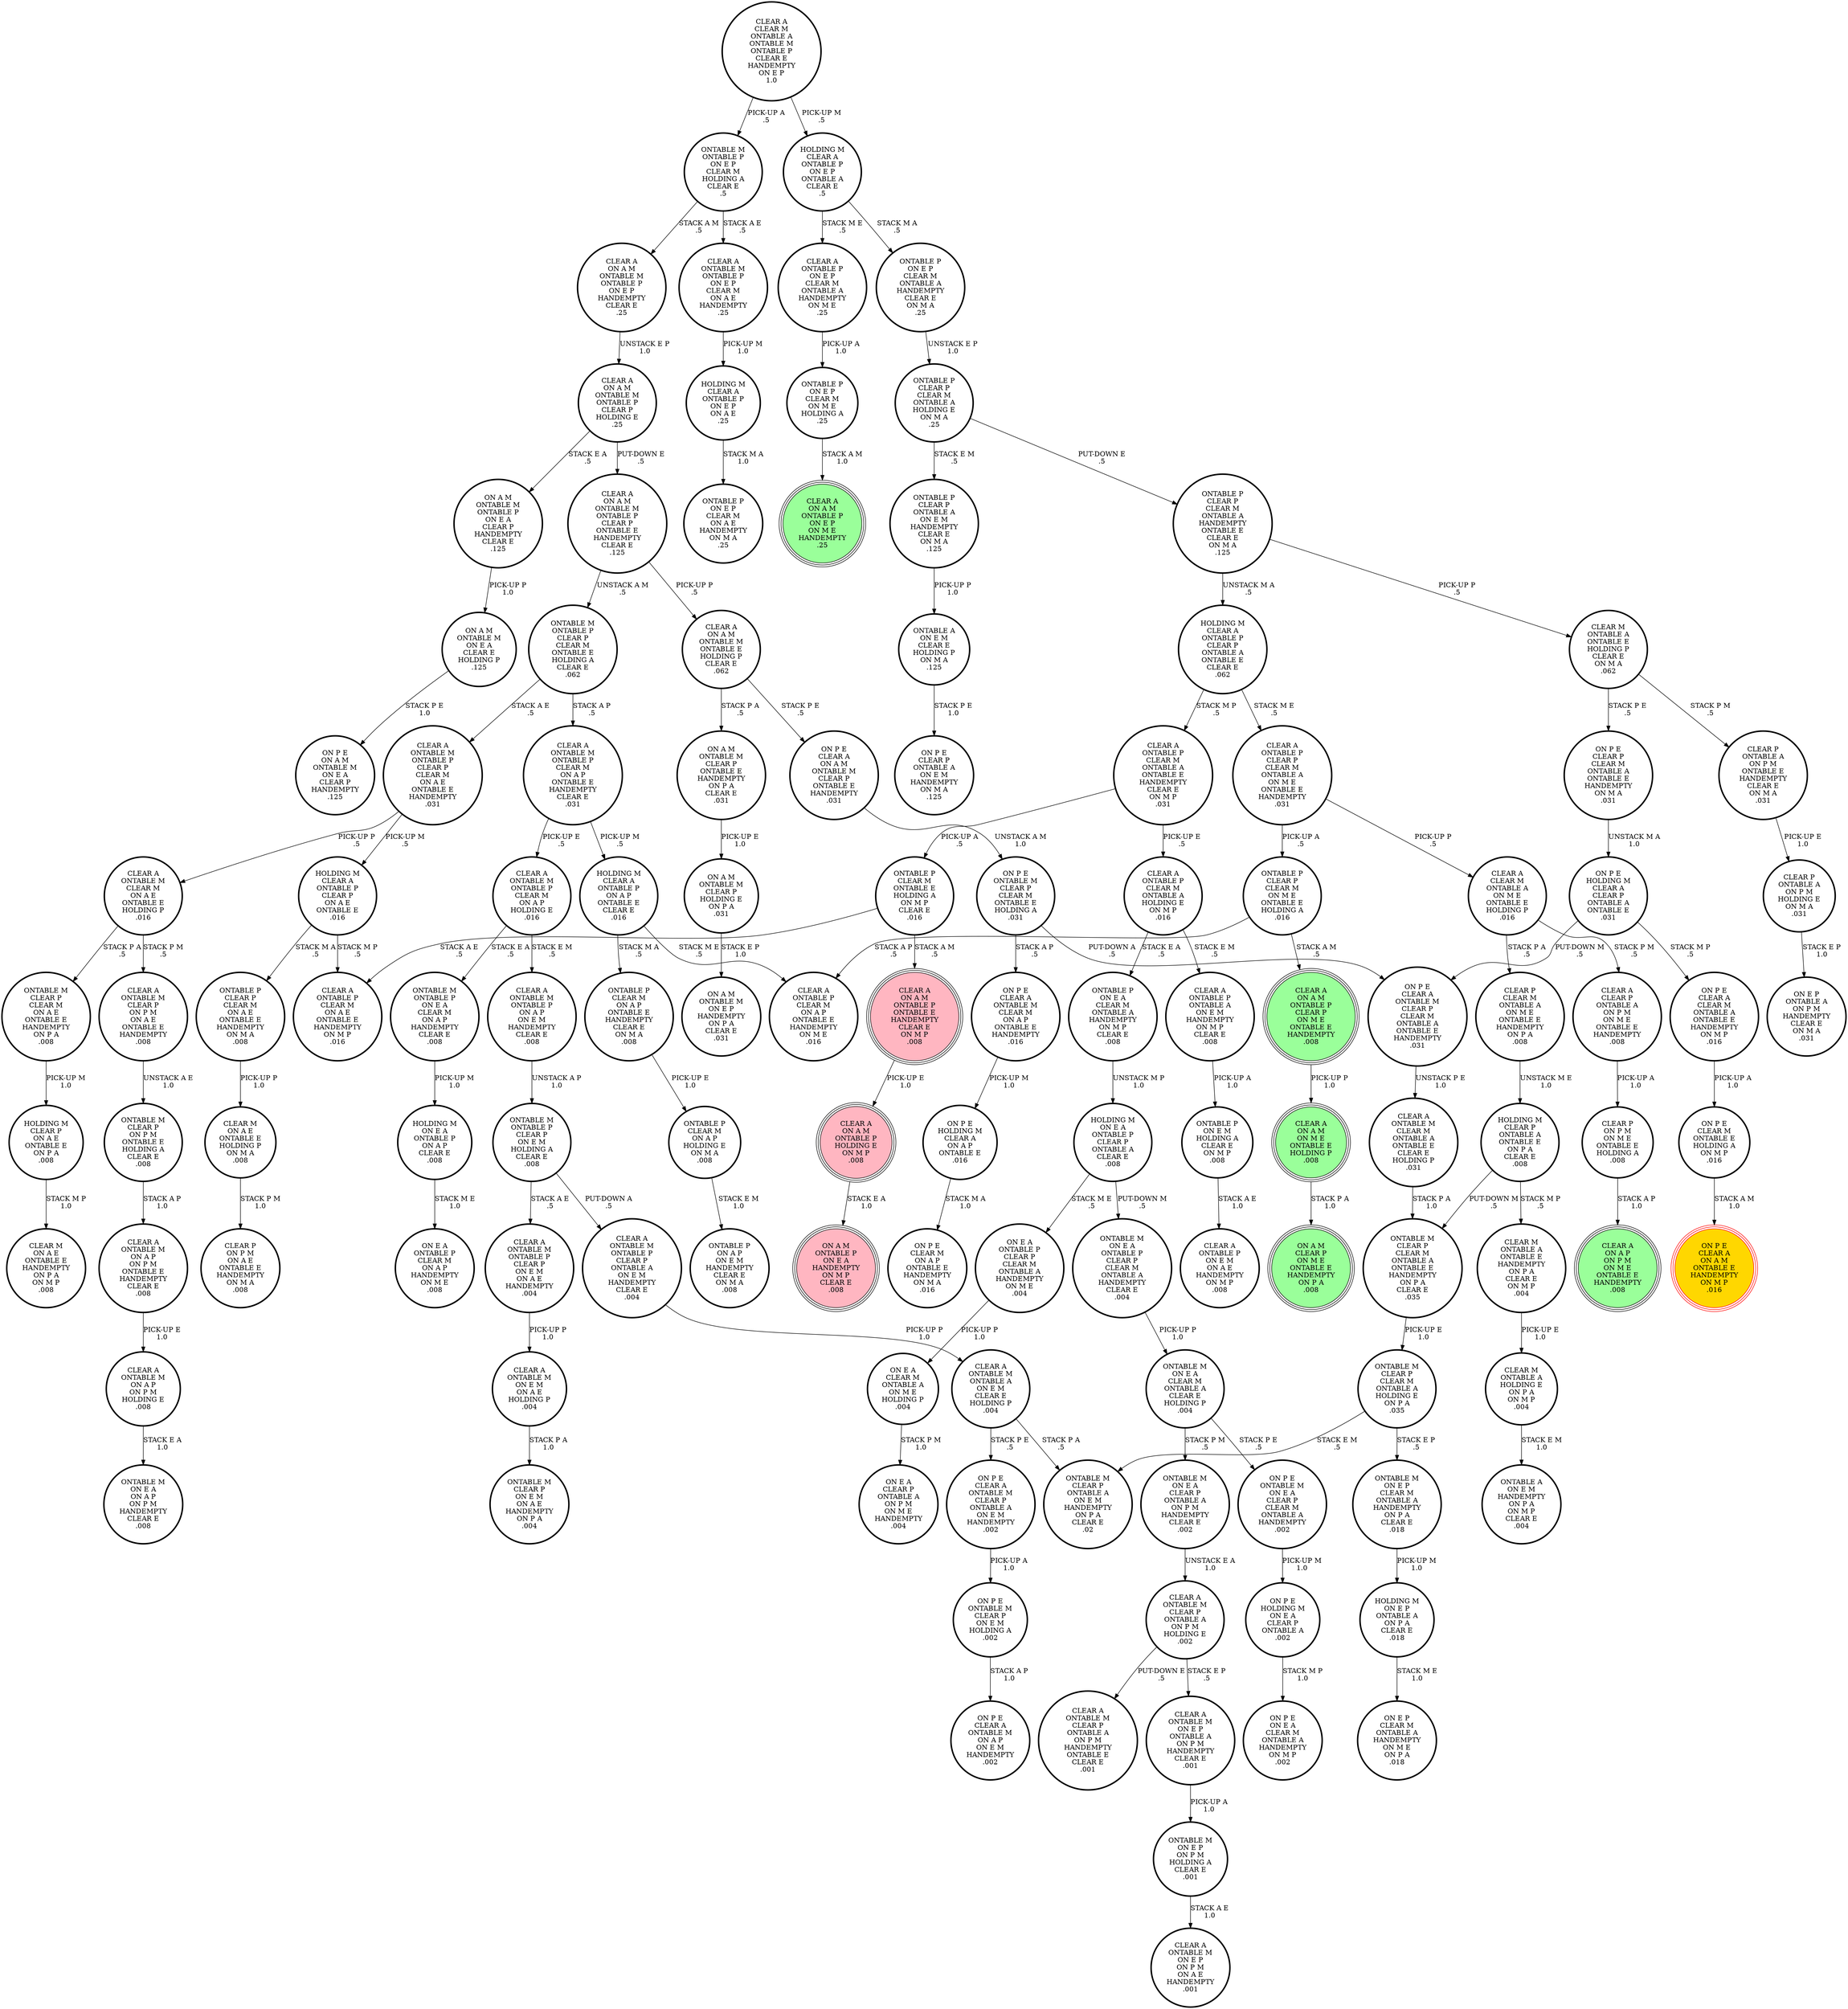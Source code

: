 digraph {
"ONTABLE M\nON E A\nONTABLE P\nCLEAR P\nCLEAR M\nONTABLE A\nHANDEMPTY\nCLEAR E\n.004\n" -> "ONTABLE M\nON E A\nCLEAR M\nONTABLE A\nCLEAR E\nHOLDING P\n.004\n"[label="PICK-UP P\n1.0\n"];
"ON A M\nONTABLE M\nON E A\nCLEAR E\nHOLDING P\n.125\n" -> "ON P E\nON A M\nONTABLE M\nON E A\nCLEAR P\nHANDEMPTY\n.125\n"[label="STACK P E\n1.0\n"];
"ONTABLE P\nCLEAR P\nCLEAR M\nON A E\nONTABLE E\nHANDEMPTY\nON M A\n.008\n" -> "CLEAR M\nON A E\nONTABLE E\nHOLDING P\nON M A\n.008\n"[label="PICK-UP P\n1.0\n"];
"HOLDING M\nCLEAR P\nON A E\nONTABLE E\nON P A\n.008\n" -> "CLEAR M\nON A E\nONTABLE E\nHANDEMPTY\nON P A\nON M P\n.008\n"[label="STACK M P\n1.0\n"];
"ONTABLE M\nON E P\nON P M\nHOLDING A\nCLEAR E\n.001\n" -> "CLEAR A\nONTABLE M\nON E P\nON P M\nON A E\nHANDEMPTY\n.001\n"[label="STACK A E\n1.0\n"];
"ON A M\nONTABLE M\nCLEAR P\nONTABLE E\nHANDEMPTY\nON P A\nCLEAR E\n.031\n" -> "ON A M\nONTABLE M\nCLEAR P\nHOLDING E\nON P A\n.031\n"[label="PICK-UP E\n1.0\n"];
"CLEAR A\nON A M\nONTABLE P\nONTABLE E\nHANDEMPTY\nCLEAR E\nON M P\n.008\n" -> "CLEAR A\nON A M\nONTABLE P\nHOLDING E\nON M P\n.008\n"[label="PICK-UP E\n1.0\n"];
"CLEAR A\nONTABLE M\nON E P\nONTABLE A\nON P M\nHANDEMPTY\nCLEAR E\n.001\n" -> "ONTABLE M\nON E P\nON P M\nHOLDING A\nCLEAR E\n.001\n"[label="PICK-UP A\n1.0\n"];
"ON P E\nCLEAR M\nONTABLE E\nHOLDING A\nON M P\n.016\n" -> "ON P E\nCLEAR A\nON A M\nONTABLE E\nHANDEMPTY\nON M P\n.016\n"[label="STACK A M\n1.0\n"];
"ON E A\nCLEAR M\nONTABLE A\nON M E\nHOLDING P\n.004\n" -> "ON E A\nCLEAR P\nONTABLE A\nON P M\nON M E\nHANDEMPTY\n.004\n"[label="STACK P M\n1.0\n"];
"CLEAR A\nONTABLE M\nONTABLE A\nON E M\nCLEAR E\nHOLDING P\n.004\n" -> "ONTABLE M\nCLEAR P\nONTABLE A\nON E M\nHANDEMPTY\nON P A\nCLEAR E\n.02\n"[label="STACK P A\n.5\n"];
"CLEAR A\nONTABLE M\nONTABLE A\nON E M\nCLEAR E\nHOLDING P\n.004\n" -> "ON P E\nCLEAR A\nONTABLE M\nCLEAR P\nONTABLE A\nON E M\nHANDEMPTY\n.002\n"[label="STACK P E\n.5\n"];
"HOLDING M\nCLEAR A\nONTABLE P\nCLEAR P\nON A E\nONTABLE E\n.016\n" -> "CLEAR A\nONTABLE P\nCLEAR M\nON A E\nONTABLE E\nHANDEMPTY\nON M P\n.016\n"[label="STACK M P\n.5\n"];
"HOLDING M\nCLEAR A\nONTABLE P\nCLEAR P\nON A E\nONTABLE E\n.016\n" -> "ONTABLE P\nCLEAR P\nCLEAR M\nON A E\nONTABLE E\nHANDEMPTY\nON M A\n.008\n"[label="STACK M A\n.5\n"];
"ONTABLE M\nONTABLE P\nCLEAR P\nON E M\nHOLDING A\nCLEAR E\n.008\n" -> "CLEAR A\nONTABLE M\nONTABLE P\nCLEAR P\nON E M\nON A E\nHANDEMPTY\n.004\n"[label="STACK A E\n.5\n"];
"ONTABLE M\nONTABLE P\nCLEAR P\nON E M\nHOLDING A\nCLEAR E\n.008\n" -> "CLEAR A\nONTABLE M\nONTABLE P\nCLEAR P\nONTABLE A\nON E M\nHANDEMPTY\nCLEAR E\n.004\n"[label="PUT-DOWN A\n.5\n"];
"CLEAR P\nON P M\nON M E\nONTABLE E\nHOLDING A\n.008\n" -> "CLEAR A\nON A P\nON P M\nON M E\nONTABLE E\nHANDEMPTY\n.008\n"[label="STACK A P\n1.0\n"];
"ON P E\nHOLDING M\nCLEAR A\nON A P\nONTABLE E\n.016\n" -> "ON P E\nCLEAR M\nON A P\nONTABLE E\nHANDEMPTY\nON M A\n.016\n"[label="STACK M A\n1.0\n"];
"ONTABLE P\nCLEAR P\nCLEAR M\nON M E\nONTABLE E\nHOLDING A\n.016\n" -> "CLEAR A\nON A M\nONTABLE P\nCLEAR P\nON M E\nONTABLE E\nHANDEMPTY\n.008\n"[label="STACK A M\n.5\n"];
"ONTABLE P\nCLEAR P\nCLEAR M\nON M E\nONTABLE E\nHOLDING A\n.016\n" -> "CLEAR A\nONTABLE P\nCLEAR M\nON A P\nONTABLE E\nHANDEMPTY\nON M E\n.016\n"[label="STACK A P\n.5\n"];
"CLEAR A\nONTABLE P\nON E P\nCLEAR M\nONTABLE A\nHANDEMPTY\nON M E\n.25\n" -> "ONTABLE P\nON E P\nCLEAR M\nON M E\nHOLDING A\n.25\n"[label="PICK-UP A\n1.0\n"];
"CLEAR A\nCLEAR M\nONTABLE A\nON M E\nONTABLE E\nHOLDING P\n.016\n" -> "CLEAR A\nCLEAR P\nONTABLE A\nON P M\nON M E\nONTABLE E\nHANDEMPTY\n.008\n"[label="STACK P M\n.5\n"];
"CLEAR A\nCLEAR M\nONTABLE A\nON M E\nONTABLE E\nHOLDING P\n.016\n" -> "CLEAR P\nCLEAR M\nONTABLE A\nON M E\nONTABLE E\nHANDEMPTY\nON P A\n.008\n"[label="STACK P A\n.5\n"];
"ON P E\nONTABLE M\nCLEAR P\nCLEAR M\nONTABLE E\nHOLDING A\n.031\n" -> "ON P E\nCLEAR A\nONTABLE M\nCLEAR P\nCLEAR M\nONTABLE A\nONTABLE E\nHANDEMPTY\n.031\n"[label="PUT-DOWN A\n.5\n"];
"ON P E\nONTABLE M\nCLEAR P\nCLEAR M\nONTABLE E\nHOLDING A\n.031\n" -> "ON P E\nCLEAR A\nONTABLE M\nCLEAR M\nON A P\nONTABLE E\nHANDEMPTY\n.016\n"[label="STACK A P\n.5\n"];
"ON P E\nCLEAR A\nONTABLE M\nCLEAR P\nCLEAR M\nONTABLE A\nONTABLE E\nHANDEMPTY\n.031\n" -> "CLEAR A\nONTABLE M\nCLEAR M\nONTABLE A\nONTABLE E\nCLEAR E\nHOLDING P\n.031\n"[label="UNSTACK P E\n1.0\n"];
"ONTABLE P\nCLEAR P\nONTABLE A\nON E M\nHANDEMPTY\nCLEAR E\nON M A\n.125\n" -> "ONTABLE A\nON E M\nCLEAR E\nHOLDING P\nON M A\n.125\n"[label="PICK-UP P\n1.0\n"];
"ONTABLE M\nON E A\nCLEAR M\nONTABLE A\nCLEAR E\nHOLDING P\n.004\n" -> "ON P E\nONTABLE M\nON E A\nCLEAR P\nCLEAR M\nONTABLE A\nHANDEMPTY\n.002\n"[label="STACK P E\n.5\n"];
"ONTABLE M\nON E A\nCLEAR M\nONTABLE A\nCLEAR E\nHOLDING P\n.004\n" -> "ONTABLE M\nON E A\nCLEAR P\nONTABLE A\nON P M\nHANDEMPTY\nCLEAR E\n.002\n"[label="STACK P M\n.5\n"];
"ON A M\nONTABLE M\nONTABLE P\nON E A\nCLEAR P\nHANDEMPTY\nCLEAR E\n.125\n" -> "ON A M\nONTABLE M\nON E A\nCLEAR E\nHOLDING P\n.125\n"[label="PICK-UP P\n1.0\n"];
"CLEAR A\nONTABLE M\nONTABLE P\nCLEAR M\nON A P\nHOLDING E\n.016\n" -> "ONTABLE M\nONTABLE P\nON E A\nCLEAR M\nON A P\nHANDEMPTY\nCLEAR E\n.008\n"[label="STACK E A\n.5\n"];
"CLEAR A\nONTABLE M\nONTABLE P\nCLEAR M\nON A P\nHOLDING E\n.016\n" -> "CLEAR A\nONTABLE M\nONTABLE P\nON A P\nON E M\nHANDEMPTY\nCLEAR E\n.008\n"[label="STACK E M\n.5\n"];
"CLEAR M\nONTABLE A\nHOLDING E\nON P A\nON M P\n.004\n" -> "ONTABLE A\nON E M\nHANDEMPTY\nON P A\nON M P\nCLEAR E\n.004\n"[label="STACK E M\n1.0\n"];
"ONTABLE M\nONTABLE P\nCLEAR P\nCLEAR M\nONTABLE E\nHOLDING A\nCLEAR E\n.062\n" -> "CLEAR A\nONTABLE M\nONTABLE P\nCLEAR P\nCLEAR M\nON A E\nONTABLE E\nHANDEMPTY\n.031\n"[label="STACK A E\n.5\n"];
"ONTABLE M\nONTABLE P\nCLEAR P\nCLEAR M\nONTABLE E\nHOLDING A\nCLEAR E\n.062\n" -> "CLEAR A\nONTABLE M\nONTABLE P\nCLEAR M\nON A P\nONTABLE E\nHANDEMPTY\nCLEAR E\n.031\n"[label="STACK A P\n.5\n"];
"ONTABLE P\nON E A\nCLEAR M\nONTABLE A\nHANDEMPTY\nON M P\nCLEAR E\n.008\n" -> "HOLDING M\nON E A\nONTABLE P\nCLEAR P\nONTABLE A\nCLEAR E\n.008\n"[label="UNSTACK M P\n1.0\n"];
"CLEAR A\nON A M\nONTABLE M\nONTABLE P\nCLEAR P\nHOLDING E\n.25\n" -> "ON A M\nONTABLE M\nONTABLE P\nON E A\nCLEAR P\nHANDEMPTY\nCLEAR E\n.125\n"[label="STACK E A\n.5\n"];
"CLEAR A\nON A M\nONTABLE M\nONTABLE P\nCLEAR P\nHOLDING E\n.25\n" -> "CLEAR A\nON A M\nONTABLE M\nONTABLE P\nCLEAR P\nONTABLE E\nHANDEMPTY\nCLEAR E\n.125\n"[label="PUT-DOWN E\n.5\n"];
"ONTABLE M\nONTABLE P\nON E P\nCLEAR M\nHOLDING A\nCLEAR E\n.5\n" -> "CLEAR A\nON A M\nONTABLE M\nONTABLE P\nON E P\nHANDEMPTY\nCLEAR E\n.25\n"[label="STACK A M\n.5\n"];
"ONTABLE M\nONTABLE P\nON E P\nCLEAR M\nHOLDING A\nCLEAR E\n.5\n" -> "CLEAR A\nONTABLE M\nONTABLE P\nON E P\nCLEAR M\nON A E\nHANDEMPTY\n.25\n"[label="STACK A E\n.5\n"];
"ONTABLE P\nON E P\nCLEAR M\nON M E\nHOLDING A\n.25\n" -> "CLEAR A\nON A M\nONTABLE P\nON E P\nON M E\nHANDEMPTY\n.25\n"[label="STACK A M\n1.0\n"];
"CLEAR A\nONTABLE M\nONTABLE P\nCLEAR P\nCLEAR M\nON A E\nONTABLE E\nHANDEMPTY\n.031\n" -> "HOLDING M\nCLEAR A\nONTABLE P\nCLEAR P\nON A E\nONTABLE E\n.016\n"[label="PICK-UP M\n.5\n"];
"CLEAR A\nONTABLE M\nONTABLE P\nCLEAR P\nCLEAR M\nON A E\nONTABLE E\nHANDEMPTY\n.031\n" -> "CLEAR A\nONTABLE M\nCLEAR M\nON A E\nONTABLE E\nHOLDING P\n.016\n"[label="PICK-UP P\n.5\n"];
"ONTABLE M\nON E A\nCLEAR P\nONTABLE A\nON P M\nHANDEMPTY\nCLEAR E\n.002\n" -> "CLEAR A\nONTABLE M\nCLEAR P\nONTABLE A\nON P M\nHOLDING E\n.002\n"[label="UNSTACK E A\n1.0\n"];
"HOLDING M\nCLEAR A\nONTABLE P\nCLEAR P\nONTABLE A\nONTABLE E\nCLEAR E\n.062\n" -> "CLEAR A\nONTABLE P\nCLEAR M\nONTABLE A\nONTABLE E\nHANDEMPTY\nCLEAR E\nON M P\n.031\n"[label="STACK M P\n.5\n"];
"HOLDING M\nCLEAR A\nONTABLE P\nCLEAR P\nONTABLE A\nONTABLE E\nCLEAR E\n.062\n" -> "CLEAR A\nONTABLE P\nCLEAR P\nCLEAR M\nONTABLE A\nON M E\nONTABLE E\nHANDEMPTY\n.031\n"[label="STACK M E\n.5\n"];
"HOLDING M\nCLEAR A\nONTABLE P\nON A P\nONTABLE E\nCLEAR E\n.016\n" -> "ONTABLE P\nCLEAR M\nON A P\nONTABLE E\nHANDEMPTY\nCLEAR E\nON M A\n.008\n"[label="STACK M A\n.5\n"];
"HOLDING M\nCLEAR A\nONTABLE P\nON A P\nONTABLE E\nCLEAR E\n.016\n" -> "CLEAR A\nONTABLE P\nCLEAR M\nON A P\nONTABLE E\nHANDEMPTY\nON M E\n.016\n"[label="STACK M E\n.5\n"];
"ONTABLE P\nCLEAR M\nON A P\nHOLDING E\nON M A\n.008\n" -> "ONTABLE P\nON A P\nON E M\nHANDEMPTY\nCLEAR E\nON M A\n.008\n"[label="STACK E M\n1.0\n"];
"ONTABLE P\nON E P\nCLEAR M\nONTABLE A\nHANDEMPTY\nCLEAR E\nON M A\n.25\n" -> "ONTABLE P\nCLEAR P\nCLEAR M\nONTABLE A\nHOLDING E\nON M A\n.25\n"[label="UNSTACK E P\n1.0\n"];
"ONTABLE P\nCLEAR M\nON A P\nONTABLE E\nHANDEMPTY\nCLEAR E\nON M A\n.008\n" -> "ONTABLE P\nCLEAR M\nON A P\nHOLDING E\nON M A\n.008\n"[label="PICK-UP E\n1.0\n"];
"ON P E\nCLEAR A\nON A M\nONTABLE M\nCLEAR P\nONTABLE E\nHANDEMPTY\n.031\n" -> "ON P E\nONTABLE M\nCLEAR P\nCLEAR M\nONTABLE E\nHOLDING A\n.031\n"[label="UNSTACK A M\n1.0\n"];
"ONTABLE M\nONTABLE P\nON E A\nCLEAR M\nON A P\nHANDEMPTY\nCLEAR E\n.008\n" -> "HOLDING M\nON E A\nONTABLE P\nON A P\nCLEAR E\n.008\n"[label="PICK-UP M\n1.0\n"];
"ONTABLE P\nON E M\nHOLDING A\nCLEAR E\nON M P\n.008\n" -> "CLEAR A\nONTABLE P\nON E M\nON A E\nHANDEMPTY\nON M P\n.008\n"[label="STACK A E\n1.0\n"];
"ONTABLE P\nCLEAR P\nCLEAR M\nONTABLE A\nHANDEMPTY\nONTABLE E\nCLEAR E\nON M A\n.125\n" -> "CLEAR M\nONTABLE A\nONTABLE E\nHOLDING P\nCLEAR E\nON M A\n.062\n"[label="PICK-UP P\n.5\n"];
"ONTABLE P\nCLEAR P\nCLEAR M\nONTABLE A\nHANDEMPTY\nONTABLE E\nCLEAR E\nON M A\n.125\n" -> "HOLDING M\nCLEAR A\nONTABLE P\nCLEAR P\nONTABLE A\nONTABLE E\nCLEAR E\n.062\n"[label="UNSTACK M A\n.5\n"];
"ON P E\nCLEAR A\nONTABLE M\nCLEAR P\nONTABLE A\nON E M\nHANDEMPTY\n.002\n" -> "ON P E\nONTABLE M\nCLEAR P\nON E M\nHOLDING A\n.002\n"[label="PICK-UP A\n1.0\n"];
"ONTABLE A\nON E M\nCLEAR E\nHOLDING P\nON M A\n.125\n" -> "ON P E\nCLEAR P\nONTABLE A\nON E M\nHANDEMPTY\nON M A\n.125\n"[label="STACK P E\n1.0\n"];
"ON P E\nCLEAR A\nCLEAR M\nONTABLE A\nONTABLE E\nHANDEMPTY\nON M P\n.016\n" -> "ON P E\nCLEAR M\nONTABLE E\nHOLDING A\nON M P\n.016\n"[label="PICK-UP A\n1.0\n"];
"ON P E\nHOLDING M\nON E A\nCLEAR P\nONTABLE A\n.002\n" -> "ON P E\nON E A\nCLEAR M\nONTABLE A\nHANDEMPTY\nON M P\n.002\n"[label="STACK M P\n1.0\n"];
"CLEAR A\nONTABLE M\nONTABLE P\nON A P\nON E M\nHANDEMPTY\nCLEAR E\n.008\n" -> "ONTABLE M\nONTABLE P\nCLEAR P\nON E M\nHOLDING A\nCLEAR E\n.008\n"[label="UNSTACK A P\n1.0\n"];
"CLEAR M\nONTABLE A\nONTABLE E\nHANDEMPTY\nON P A\nCLEAR E\nON M P\n.004\n" -> "CLEAR M\nONTABLE A\nHOLDING E\nON P A\nON M P\n.004\n"[label="PICK-UP E\n1.0\n"];
"ON E A\nONTABLE P\nCLEAR P\nCLEAR M\nONTABLE A\nHANDEMPTY\nON M E\n.004\n" -> "ON E A\nCLEAR M\nONTABLE A\nON M E\nHOLDING P\n.004\n"[label="PICK-UP P\n1.0\n"];
"CLEAR A\nONTABLE M\nON A P\nON P M\nHOLDING E\n.008\n" -> "ONTABLE M\nON E A\nON A P\nON P M\nHANDEMPTY\nCLEAR E\n.008\n"[label="STACK E A\n1.0\n"];
"CLEAR M\nONTABLE A\nONTABLE E\nHOLDING P\nCLEAR E\nON M A\n.062\n" -> "ON P E\nCLEAR P\nCLEAR M\nONTABLE A\nONTABLE E\nHANDEMPTY\nON M A\n.031\n"[label="STACK P E\n.5\n"];
"CLEAR M\nONTABLE A\nONTABLE E\nHOLDING P\nCLEAR E\nON M A\n.062\n" -> "CLEAR P\nONTABLE A\nON P M\nONTABLE E\nHANDEMPTY\nCLEAR E\nON M A\n.031\n"[label="STACK P M\n.5\n"];
"ONTABLE M\nON E P\nCLEAR M\nONTABLE A\nHANDEMPTY\nON P A\nCLEAR E\n.018\n" -> "HOLDING M\nON E P\nONTABLE A\nON P A\nCLEAR E\n.018\n"[label="PICK-UP M\n1.0\n"];
"CLEAR A\nONTABLE M\nONTABLE P\nCLEAR M\nON A P\nONTABLE E\nHANDEMPTY\nCLEAR E\n.031\n" -> "CLEAR A\nONTABLE M\nONTABLE P\nCLEAR M\nON A P\nHOLDING E\n.016\n"[label="PICK-UP E\n.5\n"];
"CLEAR A\nONTABLE M\nONTABLE P\nCLEAR M\nON A P\nONTABLE E\nHANDEMPTY\nCLEAR E\n.031\n" -> "HOLDING M\nCLEAR A\nONTABLE P\nON A P\nONTABLE E\nCLEAR E\n.016\n"[label="PICK-UP M\n.5\n"];
"CLEAR A\nONTABLE P\nCLEAR M\nONTABLE A\nHOLDING E\nON M P\n.016\n" -> "ONTABLE P\nON E A\nCLEAR M\nONTABLE A\nHANDEMPTY\nON M P\nCLEAR E\n.008\n"[label="STACK E A\n.5\n"];
"CLEAR A\nONTABLE P\nCLEAR M\nONTABLE A\nHOLDING E\nON M P\n.016\n" -> "CLEAR A\nONTABLE P\nONTABLE A\nON E M\nHANDEMPTY\nON M P\nCLEAR E\n.008\n"[label="STACK E M\n.5\n"];
"ON P E\nONTABLE M\nON E A\nCLEAR P\nCLEAR M\nONTABLE A\nHANDEMPTY\n.002\n" -> "ON P E\nHOLDING M\nON E A\nCLEAR P\nONTABLE A\n.002\n"[label="PICK-UP M\n1.0\n"];
"CLEAR A\nONTABLE M\nONTABLE P\nON E P\nCLEAR M\nON A E\nHANDEMPTY\n.25\n" -> "HOLDING M\nCLEAR A\nONTABLE P\nON E P\nON A E\n.25\n"[label="PICK-UP M\n1.0\n"];
"ON P E\nCLEAR A\nONTABLE M\nCLEAR M\nON A P\nONTABLE E\nHANDEMPTY\n.016\n" -> "ON P E\nHOLDING M\nCLEAR A\nON A P\nONTABLE E\n.016\n"[label="PICK-UP M\n1.0\n"];
"CLEAR A\nON A M\nONTABLE P\nHOLDING E\nON M P\n.008\n" -> "ON A M\nONTABLE P\nON E A\nHANDEMPTY\nON M P\nCLEAR E\n.008\n"[label="STACK E A\n1.0\n"];
"CLEAR A\nONTABLE P\nONTABLE A\nON E M\nHANDEMPTY\nON M P\nCLEAR E\n.008\n" -> "ONTABLE P\nON E M\nHOLDING A\nCLEAR E\nON M P\n.008\n"[label="PICK-UP A\n1.0\n"];
"CLEAR P\nONTABLE A\nON P M\nHOLDING E\nON M A\n.031\n" -> "ON E P\nONTABLE A\nON P M\nHANDEMPTY\nCLEAR E\nON M A\n.031\n"[label="STACK E P\n1.0\n"];
"ONTABLE P\nCLEAR P\nCLEAR M\nONTABLE A\nHOLDING E\nON M A\n.25\n" -> "ONTABLE P\nCLEAR P\nCLEAR M\nONTABLE A\nHANDEMPTY\nONTABLE E\nCLEAR E\nON M A\n.125\n"[label="PUT-DOWN E\n.5\n"];
"ONTABLE P\nCLEAR P\nCLEAR M\nONTABLE A\nHOLDING E\nON M A\n.25\n" -> "ONTABLE P\nCLEAR P\nONTABLE A\nON E M\nHANDEMPTY\nCLEAR E\nON M A\n.125\n"[label="STACK E M\n.5\n"];
"CLEAR A\nONTABLE M\nON E M\nON A E\nHOLDING P\n.004\n" -> "ONTABLE M\nCLEAR P\nON E M\nON A E\nHANDEMPTY\nON P A\n.004\n"[label="STACK P A\n1.0\n"];
"ONTABLE M\nCLEAR P\nCLEAR M\nONTABLE A\nONTABLE E\nHANDEMPTY\nON P A\nCLEAR E\n.035\n" -> "ONTABLE M\nCLEAR P\nCLEAR M\nONTABLE A\nHOLDING E\nON P A\n.035\n"[label="PICK-UP E\n1.0\n"];
"ON A M\nONTABLE M\nCLEAR P\nHOLDING E\nON P A\n.031\n" -> "ON A M\nONTABLE M\nON E P\nHANDEMPTY\nON P A\nCLEAR E\n.031\n"[label="STACK E P\n1.0\n"];
"ONTABLE P\nCLEAR M\nONTABLE E\nHOLDING A\nON M P\nCLEAR E\n.016\n" -> "CLEAR A\nONTABLE P\nCLEAR M\nON A E\nONTABLE E\nHANDEMPTY\nON M P\n.016\n"[label="STACK A E\n.5\n"];
"ONTABLE P\nCLEAR M\nONTABLE E\nHOLDING A\nON M P\nCLEAR E\n.016\n" -> "CLEAR A\nON A M\nONTABLE P\nONTABLE E\nHANDEMPTY\nCLEAR E\nON M P\n.008\n"[label="STACK A M\n.5\n"];
"CLEAR M\nON A E\nONTABLE E\nHOLDING P\nON M A\n.008\n" -> "CLEAR P\nON P M\nON A E\nONTABLE E\nHANDEMPTY\nON M A\n.008\n"[label="STACK P M\n1.0\n"];
"CLEAR A\nON A M\nONTABLE M\nONTABLE P\nCLEAR P\nONTABLE E\nHANDEMPTY\nCLEAR E\n.125\n" -> "CLEAR A\nON A M\nONTABLE M\nONTABLE E\nHOLDING P\nCLEAR E\n.062\n"[label="PICK-UP P\n.5\n"];
"CLEAR A\nON A M\nONTABLE M\nONTABLE P\nCLEAR P\nONTABLE E\nHANDEMPTY\nCLEAR E\n.125\n" -> "ONTABLE M\nONTABLE P\nCLEAR P\nCLEAR M\nONTABLE E\nHOLDING A\nCLEAR E\n.062\n"[label="UNSTACK A M\n.5\n"];
"CLEAR A\nON A M\nON M E\nONTABLE E\nHOLDING P\n.008\n" -> "ON A M\nCLEAR P\nON M E\nONTABLE E\nHANDEMPTY\nON P A\n.008\n"[label="STACK P A\n1.0\n"];
"CLEAR A\nON A M\nONTABLE M\nONTABLE E\nHOLDING P\nCLEAR E\n.062\n" -> "ON P E\nCLEAR A\nON A M\nONTABLE M\nCLEAR P\nONTABLE E\nHANDEMPTY\n.031\n"[label="STACK P E\n.5\n"];
"CLEAR A\nON A M\nONTABLE M\nONTABLE E\nHOLDING P\nCLEAR E\n.062\n" -> "ON A M\nONTABLE M\nCLEAR P\nONTABLE E\nHANDEMPTY\nON P A\nCLEAR E\n.031\n"[label="STACK P A\n.5\n"];
"ONTABLE M\nCLEAR P\nON P M\nONTABLE E\nHOLDING A\nCLEAR E\n.008\n" -> "CLEAR A\nONTABLE M\nON A P\nON P M\nONTABLE E\nHANDEMPTY\nCLEAR E\n.008\n"[label="STACK A P\n1.0\n"];
"ONTABLE M\nCLEAR P\nCLEAR M\nONTABLE A\nHOLDING E\nON P A\n.035\n" -> "ONTABLE M\nON E P\nCLEAR M\nONTABLE A\nHANDEMPTY\nON P A\nCLEAR E\n.018\n"[label="STACK E P\n.5\n"];
"ONTABLE M\nCLEAR P\nCLEAR M\nONTABLE A\nHOLDING E\nON P A\n.035\n" -> "ONTABLE M\nCLEAR P\nONTABLE A\nON E M\nHANDEMPTY\nON P A\nCLEAR E\n.02\n"[label="STACK E M\n.5\n"];
"CLEAR A\nONTABLE M\nCLEAR M\nON A E\nONTABLE E\nHOLDING P\n.016\n" -> "ONTABLE M\nCLEAR P\nCLEAR M\nON A E\nONTABLE E\nHANDEMPTY\nON P A\n.008\n"[label="STACK P A\n.5\n"];
"CLEAR A\nONTABLE M\nCLEAR M\nON A E\nONTABLE E\nHOLDING P\n.016\n" -> "CLEAR A\nONTABLE M\nCLEAR P\nON P M\nON A E\nONTABLE E\nHANDEMPTY\n.008\n"[label="STACK P M\n.5\n"];
"ON P E\nONTABLE M\nCLEAR P\nON E M\nHOLDING A\n.002\n" -> "ON P E\nCLEAR A\nONTABLE M\nON A P\nON E M\nHANDEMPTY\n.002\n"[label="STACK A P\n1.0\n"];
"CLEAR A\nONTABLE M\nCLEAR P\nON P M\nON A E\nONTABLE E\nHANDEMPTY\n.008\n" -> "ONTABLE M\nCLEAR P\nON P M\nONTABLE E\nHOLDING A\nCLEAR E\n.008\n"[label="UNSTACK A E\n1.0\n"];
"CLEAR A\nONTABLE M\nCLEAR P\nONTABLE A\nON P M\nHOLDING E\n.002\n" -> "CLEAR A\nONTABLE M\nCLEAR P\nONTABLE A\nON P M\nHANDEMPTY\nONTABLE E\nCLEAR E\n.001\n"[label="PUT-DOWN E\n.5\n"];
"CLEAR A\nONTABLE M\nCLEAR P\nONTABLE A\nON P M\nHOLDING E\n.002\n" -> "CLEAR A\nONTABLE M\nON E P\nONTABLE A\nON P M\nHANDEMPTY\nCLEAR E\n.001\n"[label="STACK E P\n.5\n"];
"CLEAR A\nCLEAR P\nONTABLE A\nON P M\nON M E\nONTABLE E\nHANDEMPTY\n.008\n" -> "CLEAR P\nON P M\nON M E\nONTABLE E\nHOLDING A\n.008\n"[label="PICK-UP A\n1.0\n"];
"CLEAR A\nONTABLE M\nON A P\nON P M\nONTABLE E\nHANDEMPTY\nCLEAR E\n.008\n" -> "CLEAR A\nONTABLE M\nON A P\nON P M\nHOLDING E\n.008\n"[label="PICK-UP E\n1.0\n"];
"CLEAR P\nONTABLE A\nON P M\nONTABLE E\nHANDEMPTY\nCLEAR E\nON M A\n.031\n" -> "CLEAR P\nONTABLE A\nON P M\nHOLDING E\nON M A\n.031\n"[label="PICK-UP E\n1.0\n"];
"CLEAR A\nONTABLE M\nCLEAR M\nONTABLE A\nONTABLE E\nCLEAR E\nHOLDING P\n.031\n" -> "ONTABLE M\nCLEAR P\nCLEAR M\nONTABLE A\nONTABLE E\nHANDEMPTY\nON P A\nCLEAR E\n.035\n"[label="STACK P A\n1.0\n"];
"CLEAR P\nCLEAR M\nONTABLE A\nON M E\nONTABLE E\nHANDEMPTY\nON P A\n.008\n" -> "HOLDING M\nCLEAR P\nONTABLE A\nONTABLE E\nON P A\nCLEAR E\n.008\n"[label="UNSTACK M E\n1.0\n"];
"CLEAR A\nON A M\nONTABLE P\nCLEAR P\nON M E\nONTABLE E\nHANDEMPTY\n.008\n" -> "CLEAR A\nON A M\nON M E\nONTABLE E\nHOLDING P\n.008\n"[label="PICK-UP P\n1.0\n"];
"HOLDING M\nCLEAR A\nONTABLE P\nON E P\nONTABLE A\nCLEAR E\n.5\n" -> "CLEAR A\nONTABLE P\nON E P\nCLEAR M\nONTABLE A\nHANDEMPTY\nON M E\n.25\n"[label="STACK M E\n.5\n"];
"HOLDING M\nCLEAR A\nONTABLE P\nON E P\nONTABLE A\nCLEAR E\n.5\n" -> "ONTABLE P\nON E P\nCLEAR M\nONTABLE A\nHANDEMPTY\nCLEAR E\nON M A\n.25\n"[label="STACK M A\n.5\n"];
"HOLDING M\nON E A\nONTABLE P\nON A P\nCLEAR E\n.008\n" -> "ON E A\nONTABLE P\nCLEAR M\nON A P\nHANDEMPTY\nON M E\n.008\n"[label="STACK M E\n1.0\n"];
"CLEAR A\nONTABLE P\nCLEAR P\nCLEAR M\nONTABLE A\nON M E\nONTABLE E\nHANDEMPTY\n.031\n" -> "ONTABLE P\nCLEAR P\nCLEAR M\nON M E\nONTABLE E\nHOLDING A\n.016\n"[label="PICK-UP A\n.5\n"];
"CLEAR A\nONTABLE P\nCLEAR P\nCLEAR M\nONTABLE A\nON M E\nONTABLE E\nHANDEMPTY\n.031\n" -> "CLEAR A\nCLEAR M\nONTABLE A\nON M E\nONTABLE E\nHOLDING P\n.016\n"[label="PICK-UP P\n.5\n"];
"CLEAR A\nON A M\nONTABLE M\nONTABLE P\nON E P\nHANDEMPTY\nCLEAR E\n.25\n" -> "CLEAR A\nON A M\nONTABLE M\nONTABLE P\nCLEAR P\nHOLDING E\n.25\n"[label="UNSTACK E P\n1.0\n"];
"CLEAR A\nCLEAR M\nONTABLE A\nONTABLE M\nONTABLE P\nCLEAR E\nHANDEMPTY\nON E P\n1.0\n" -> "HOLDING M\nCLEAR A\nONTABLE P\nON E P\nONTABLE A\nCLEAR E\n.5\n"[label="PICK-UP M\n.5\n"];
"CLEAR A\nCLEAR M\nONTABLE A\nONTABLE M\nONTABLE P\nCLEAR E\nHANDEMPTY\nON E P\n1.0\n" -> "ONTABLE M\nONTABLE P\nON E P\nCLEAR M\nHOLDING A\nCLEAR E\n.5\n"[label="PICK-UP A\n.5\n"];
"ONTABLE M\nCLEAR P\nCLEAR M\nON A E\nONTABLE E\nHANDEMPTY\nON P A\n.008\n" -> "HOLDING M\nCLEAR P\nON A E\nONTABLE E\nON P A\n.008\n"[label="PICK-UP M\n1.0\n"];
"HOLDING M\nCLEAR P\nONTABLE A\nONTABLE E\nON P A\nCLEAR E\n.008\n" -> "ONTABLE M\nCLEAR P\nCLEAR M\nONTABLE A\nONTABLE E\nHANDEMPTY\nON P A\nCLEAR E\n.035\n"[label="PUT-DOWN M\n.5\n"];
"HOLDING M\nCLEAR P\nONTABLE A\nONTABLE E\nON P A\nCLEAR E\n.008\n" -> "CLEAR M\nONTABLE A\nONTABLE E\nHANDEMPTY\nON P A\nCLEAR E\nON M P\n.004\n"[label="STACK M P\n.5\n"];
"CLEAR A\nONTABLE M\nONTABLE P\nCLEAR P\nONTABLE A\nON E M\nHANDEMPTY\nCLEAR E\n.004\n" -> "CLEAR A\nONTABLE M\nONTABLE A\nON E M\nCLEAR E\nHOLDING P\n.004\n"[label="PICK-UP P\n1.0\n"];
"HOLDING M\nON E A\nONTABLE P\nCLEAR P\nONTABLE A\nCLEAR E\n.008\n" -> "ON E A\nONTABLE P\nCLEAR P\nCLEAR M\nONTABLE A\nHANDEMPTY\nON M E\n.004\n"[label="STACK M E\n.5\n"];
"HOLDING M\nON E A\nONTABLE P\nCLEAR P\nONTABLE A\nCLEAR E\n.008\n" -> "ONTABLE M\nON E A\nONTABLE P\nCLEAR P\nCLEAR M\nONTABLE A\nHANDEMPTY\nCLEAR E\n.004\n"[label="PUT-DOWN M\n.5\n"];
"ON P E\nHOLDING M\nCLEAR A\nCLEAR P\nONTABLE A\nONTABLE E\n.031\n" -> "ON P E\nCLEAR A\nONTABLE M\nCLEAR P\nCLEAR M\nONTABLE A\nONTABLE E\nHANDEMPTY\n.031\n"[label="PUT-DOWN M\n.5\n"];
"ON P E\nHOLDING M\nCLEAR A\nCLEAR P\nONTABLE A\nONTABLE E\n.031\n" -> "ON P E\nCLEAR A\nCLEAR M\nONTABLE A\nONTABLE E\nHANDEMPTY\nON M P\n.016\n"[label="STACK M P\n.5\n"];
"ON P E\nCLEAR P\nCLEAR M\nONTABLE A\nONTABLE E\nHANDEMPTY\nON M A\n.031\n" -> "ON P E\nHOLDING M\nCLEAR A\nCLEAR P\nONTABLE A\nONTABLE E\n.031\n"[label="UNSTACK M A\n1.0\n"];
"HOLDING M\nON E P\nONTABLE A\nON P A\nCLEAR E\n.018\n" -> "ON E P\nCLEAR M\nONTABLE A\nHANDEMPTY\nON M E\nON P A\n.018\n"[label="STACK M E\n1.0\n"];
"CLEAR A\nONTABLE P\nCLEAR M\nONTABLE A\nONTABLE E\nHANDEMPTY\nCLEAR E\nON M P\n.031\n" -> "CLEAR A\nONTABLE P\nCLEAR M\nONTABLE A\nHOLDING E\nON M P\n.016\n"[label="PICK-UP E\n.5\n"];
"CLEAR A\nONTABLE P\nCLEAR M\nONTABLE A\nONTABLE E\nHANDEMPTY\nCLEAR E\nON M P\n.031\n" -> "ONTABLE P\nCLEAR M\nONTABLE E\nHOLDING A\nON M P\nCLEAR E\n.016\n"[label="PICK-UP A\n.5\n"];
"CLEAR A\nONTABLE M\nONTABLE P\nCLEAR P\nON E M\nON A E\nHANDEMPTY\n.004\n" -> "CLEAR A\nONTABLE M\nON E M\nON A E\nHOLDING P\n.004\n"[label="PICK-UP P\n1.0\n"];
"HOLDING M\nCLEAR A\nONTABLE P\nON E P\nON A E\n.25\n" -> "ONTABLE P\nON E P\nCLEAR M\nON A E\nHANDEMPTY\nON M A\n.25\n"[label="STACK M A\n1.0\n"];
"ON A M\nONTABLE P\nON E A\nHANDEMPTY\nON M P\nCLEAR E\n.008\n" [shape=circle, style=filled, fillcolor=lightpink, peripheries=3];
"CLEAR A\nONTABLE P\nON E M\nON A E\nHANDEMPTY\nON M P\n.008\n" [shape=circle, penwidth=3];
"ON P E\nCLEAR M\nON A P\nONTABLE E\nHANDEMPTY\nON M A\n.016\n" [shape=circle, penwidth=3];
"CLEAR A\nONTABLE P\nCLEAR M\nON A P\nONTABLE E\nHANDEMPTY\nON M E\n.016\n" [shape=circle, penwidth=3];
"ON E A\nONTABLE P\nCLEAR M\nON A P\nHANDEMPTY\nON M E\n.008\n" [shape=circle, penwidth=3];
"ON P E\nON A M\nONTABLE M\nON E A\nCLEAR P\nHANDEMPTY\n.125\n" [shape=circle, penwidth=3];
"ON P E\nON E A\nCLEAR M\nONTABLE A\nHANDEMPTY\nON M P\n.002\n" [shape=circle, penwidth=3];
"CLEAR A\nON A P\nON P M\nON M E\nONTABLE E\nHANDEMPTY\n.008\n" [shape=circle, style=filled, fillcolor=palegreen1, peripheries=3];
"ON A M\nCLEAR P\nON M E\nONTABLE E\nHANDEMPTY\nON P A\n.008\n" [shape=circle, style=filled, fillcolor=palegreen1, peripheries=3];
"CLEAR A\nONTABLE P\nCLEAR M\nON A E\nONTABLE E\nHANDEMPTY\nON M P\n.016\n" [shape=circle, penwidth=3];
"CLEAR A\nONTABLE M\nCLEAR P\nONTABLE A\nON P M\nHANDEMPTY\nONTABLE E\nCLEAR E\n.001\n" [shape=circle, penwidth=3];
"ON P E\nCLEAR A\nONTABLE M\nON A P\nON E M\nHANDEMPTY\n.002\n" [shape=circle, penwidth=3];
"ONTABLE P\nON A P\nON E M\nHANDEMPTY\nCLEAR E\nON M A\n.008\n" [shape=circle, penwidth=3];
"ONTABLE A\nON E M\nHANDEMPTY\nON P A\nON M P\nCLEAR E\n.004\n" [shape=circle, penwidth=3];
"CLEAR A\nON A M\nONTABLE P\nON E P\nON M E\nHANDEMPTY\n.25\n" [shape=circle, style=filled, fillcolor=palegreen1, peripheries=3];
"CLEAR M\nON A E\nONTABLE E\nHANDEMPTY\nON P A\nON M P\n.008\n" [shape=circle, penwidth=3];
"ON A M\nONTABLE M\nON E P\nHANDEMPTY\nON P A\nCLEAR E\n.031\n" [shape=circle, penwidth=3];
"ON P E\nCLEAR A\nON A M\nONTABLE E\nHANDEMPTY\nON M P\n.016\n" [shape=circle, style=filled color=red, fillcolor=gold, peripheries=3];
"CLEAR A\nONTABLE M\nON E P\nON P M\nON A E\nHANDEMPTY\n.001\n" [shape=circle, penwidth=3];
"ONTABLE M\nCLEAR P\nONTABLE A\nON E M\nHANDEMPTY\nON P A\nCLEAR E\n.02\n" [shape=circle, penwidth=3];
"ON E P\nCLEAR M\nONTABLE A\nHANDEMPTY\nON M E\nON P A\n.018\n" [shape=circle, penwidth=3];
"ONTABLE M\nCLEAR P\nON E M\nON A E\nHANDEMPTY\nON P A\n.004\n" [shape=circle, penwidth=3];
"ONTABLE M\nON E A\nON A P\nON P M\nHANDEMPTY\nCLEAR E\n.008\n" [shape=circle, penwidth=3];
"ONTABLE P\nON E P\nCLEAR M\nON A E\nHANDEMPTY\nON M A\n.25\n" [shape=circle, penwidth=3];
"CLEAR P\nON P M\nON A E\nONTABLE E\nHANDEMPTY\nON M A\n.008\n" [shape=circle, penwidth=3];
"ON E A\nCLEAR P\nONTABLE A\nON P M\nON M E\nHANDEMPTY\n.004\n" [shape=circle, penwidth=3];
"ON E P\nONTABLE A\nON P M\nHANDEMPTY\nCLEAR E\nON M A\n.031\n" [shape=circle, penwidth=3];
"ON P E\nCLEAR P\nONTABLE A\nON E M\nHANDEMPTY\nON M A\n.125\n" [shape=circle, penwidth=3];
"CLEAR A\nONTABLE M\nONTABLE P\nCLEAR P\nCLEAR M\nON A E\nONTABLE E\nHANDEMPTY\n.031\n" [shape=circle, penwidth=3];
"ONTABLE M\nCLEAR P\nCLEAR M\nONTABLE A\nONTABLE E\nHANDEMPTY\nON P A\nCLEAR E\n.035\n" [shape=circle, penwidth=3];
"ONTABLE P\nCLEAR P\nCLEAR M\nON A E\nONTABLE E\nHANDEMPTY\nON M A\n.008\n" [shape=circle, penwidth=3];
"ONTABLE M\nONTABLE P\nCLEAR P\nON E M\nHOLDING A\nCLEAR E\n.008\n" [shape=circle, penwidth=3];
"ONTABLE M\nONTABLE P\nCLEAR P\nCLEAR M\nONTABLE E\nHOLDING A\nCLEAR E\n.062\n" [shape=circle, penwidth=3];
"ON P E\nCLEAR P\nCLEAR M\nONTABLE A\nONTABLE E\nHANDEMPTY\nON M A\n.031\n" [shape=circle, penwidth=3];
"CLEAR A\nONTABLE P\nCLEAR P\nCLEAR M\nONTABLE A\nON M E\nONTABLE E\nHANDEMPTY\n.031\n" [shape=circle, penwidth=3];
"ON A M\nONTABLE P\nON E A\nHANDEMPTY\nON M P\nCLEAR E\n.008\n" [shape=circle, style=filled, fillcolor=lightpink, peripheries=3];
"CLEAR A\nONTABLE M\nON A P\nON P M\nHOLDING E\n.008\n" [shape=circle, penwidth=3];
"CLEAR A\nONTABLE P\nON E M\nON A E\nHANDEMPTY\nON M P\n.008\n" [shape=circle, penwidth=3];
"ON P E\nCLEAR M\nON A P\nONTABLE E\nHANDEMPTY\nON M A\n.016\n" [shape=circle, penwidth=3];
"ONTABLE P\nCLEAR M\nONTABLE E\nHOLDING A\nON M P\nCLEAR E\n.016\n" [shape=circle, penwidth=3];
"CLEAR A\nONTABLE P\nCLEAR M\nON A P\nONTABLE E\nHANDEMPTY\nON M E\n.016\n" [shape=circle, penwidth=3];
"ON E A\nONTABLE P\nCLEAR M\nON A P\nHANDEMPTY\nON M E\n.008\n" [shape=circle, penwidth=3];
"CLEAR A\nON A M\nONTABLE P\nCLEAR P\nON M E\nONTABLE E\nHANDEMPTY\n.008\n" [shape=circle, style=filled, fillcolor=palegreen1, peripheries=3];
"ON A M\nONTABLE M\nON E A\nCLEAR E\nHOLDING P\n.125\n" [shape=circle, penwidth=3];
"ON A M\nONTABLE M\nCLEAR P\nONTABLE E\nHANDEMPTY\nON P A\nCLEAR E\n.031\n" [shape=circle, penwidth=3];
"ONTABLE M\nON E A\nCLEAR P\nONTABLE A\nON P M\nHANDEMPTY\nCLEAR E\n.002\n" [shape=circle, penwidth=3];
"ONTABLE P\nCLEAR P\nONTABLE A\nON E M\nHANDEMPTY\nCLEAR E\nON M A\n.125\n" [shape=circle, penwidth=3];
"ON P E\nON A M\nONTABLE M\nON E A\nCLEAR P\nHANDEMPTY\n.125\n" [shape=circle, penwidth=3];
"ON E A\nONTABLE P\nCLEAR P\nCLEAR M\nONTABLE A\nHANDEMPTY\nON M E\n.004\n" [shape=circle, penwidth=3];
"ON P E\nON E A\nCLEAR M\nONTABLE A\nHANDEMPTY\nON M P\n.002\n" [shape=circle, penwidth=3];
"CLEAR A\nON A P\nON P M\nON M E\nONTABLE E\nHANDEMPTY\n.008\n" [shape=circle, style=filled, fillcolor=palegreen1, peripheries=3];
"ON A M\nCLEAR P\nON M E\nONTABLE E\nHANDEMPTY\nON P A\n.008\n" [shape=circle, style=filled, fillcolor=palegreen1, peripheries=3];
"ONTABLE P\nON E P\nCLEAR M\nONTABLE A\nHANDEMPTY\nCLEAR E\nON M A\n.25\n" [shape=circle, penwidth=3];
"ON P E\nONTABLE M\nCLEAR P\nCLEAR M\nONTABLE E\nHOLDING A\n.031\n" [shape=circle, penwidth=3];
"CLEAR A\nONTABLE P\nCLEAR M\nON A E\nONTABLE E\nHANDEMPTY\nON M P\n.016\n" [shape=circle, penwidth=3];
"ON P E\nCLEAR A\nONTABLE M\nCLEAR P\nCLEAR M\nONTABLE A\nONTABLE E\nHANDEMPTY\n.031\n" [shape=circle, penwidth=3];
"CLEAR A\nONTABLE M\nCLEAR M\nON A E\nONTABLE E\nHOLDING P\n.016\n" [shape=circle, penwidth=3];
"ONTABLE P\nON E M\nHOLDING A\nCLEAR E\nON M P\n.008\n" [shape=circle, penwidth=3];
"CLEAR A\nONTABLE M\nCLEAR M\nONTABLE A\nONTABLE E\nCLEAR E\nHOLDING P\n.031\n" [shape=circle, penwidth=3];
"CLEAR M\nONTABLE A\nONTABLE E\nHANDEMPTY\nON P A\nCLEAR E\nON M P\n.004\n" [shape=circle, penwidth=3];
"CLEAR A\nONTABLE P\nON E P\nCLEAR M\nONTABLE A\nHANDEMPTY\nON M E\n.25\n" [shape=circle, penwidth=3];
"CLEAR A\nONTABLE M\nCLEAR P\nONTABLE A\nON P M\nHANDEMPTY\nONTABLE E\nCLEAR E\n.001\n" [shape=circle, penwidth=3];
"CLEAR A\nONTABLE P\nONTABLE A\nON E M\nHANDEMPTY\nON M P\nCLEAR E\n.008\n" [shape=circle, penwidth=3];
"CLEAR P\nONTABLE A\nON P M\nHOLDING E\nON M A\n.031\n" [shape=circle, penwidth=3];
"CLEAR M\nONTABLE A\nHOLDING E\nON P A\nON M P\n.004\n" [shape=circle, penwidth=3];
"ONTABLE M\nCLEAR P\nCLEAR M\nON A E\nONTABLE E\nHANDEMPTY\nON P A\n.008\n" [shape=circle, penwidth=3];
"CLEAR A\nONTABLE M\nONTABLE P\nCLEAR M\nON A P\nHOLDING E\n.016\n" [shape=circle, penwidth=3];
"HOLDING M\nCLEAR A\nONTABLE P\nON A P\nONTABLE E\nCLEAR E\n.016\n" [shape=circle, penwidth=3];
"HOLDING M\nCLEAR A\nONTABLE P\nON E P\nON A E\n.25\n" [shape=circle, penwidth=3];
"ONTABLE M\nCLEAR P\nON P M\nONTABLE E\nHOLDING A\nCLEAR E\n.008\n" [shape=circle, penwidth=3];
"ON P E\nCLEAR A\nONTABLE M\nON A P\nON E M\nHANDEMPTY\n.002\n" [shape=circle, penwidth=3];
"ONTABLE P\nCLEAR P\nCLEAR M\nONTABLE A\nHOLDING E\nON M A\n.25\n" [shape=circle, penwidth=3];
"ONTABLE P\nCLEAR M\nON A P\nHOLDING E\nON M A\n.008\n" [shape=circle, penwidth=3];
"ONTABLE P\nON A P\nON E M\nHANDEMPTY\nCLEAR E\nON M A\n.008\n" [shape=circle, penwidth=3];
"ONTABLE M\nONTABLE P\nON E A\nCLEAR M\nON A P\nHANDEMPTY\nCLEAR E\n.008\n" [shape=circle, penwidth=3];
"ON P E\nHOLDING M\nON E A\nCLEAR P\nONTABLE A\n.002\n" [shape=circle, penwidth=3];
"ON P E\nONTABLE M\nCLEAR P\nON E M\nHOLDING A\n.002\n" [shape=circle, penwidth=3];
"CLEAR A\nONTABLE P\nCLEAR M\nONTABLE A\nONTABLE E\nHANDEMPTY\nCLEAR E\nON M P\n.031\n" [shape=circle, penwidth=3];
"ONTABLE A\nON E M\nHANDEMPTY\nON P A\nON M P\nCLEAR E\n.004\n" [shape=circle, penwidth=3];
"CLEAR A\nON A M\nONTABLE P\nON E P\nON M E\nHANDEMPTY\n.25\n" [shape=circle, style=filled, fillcolor=palegreen1, peripheries=3];
"CLEAR A\nCLEAR M\nONTABLE A\nONTABLE M\nONTABLE P\nCLEAR E\nHANDEMPTY\nON E P\n1.0\n" [shape=circle, penwidth=3];
"HOLDING M\nCLEAR A\nONTABLE P\nON E P\nONTABLE A\nCLEAR E\n.5\n" [shape=circle, penwidth=3];
"ONTABLE A\nON E M\nCLEAR E\nHOLDING P\nON M A\n.125\n" [shape=circle, penwidth=3];
"ON E A\nCLEAR M\nONTABLE A\nON M E\nHOLDING P\n.004\n" [shape=circle, penwidth=3];
"ON P E\nHOLDING M\nCLEAR A\nCLEAR P\nONTABLE A\nONTABLE E\n.031\n" [shape=circle, penwidth=3];
"CLEAR M\nON A E\nONTABLE E\nHANDEMPTY\nON P A\nON M P\n.008\n" [shape=circle, penwidth=3];
"CLEAR A\nONTABLE M\nCLEAR P\nONTABLE A\nON P M\nHOLDING E\n.002\n" [shape=circle, penwidth=3];
"CLEAR A\nONTABLE M\nONTABLE P\nCLEAR P\nON E M\nON A E\nHANDEMPTY\n.004\n" [shape=circle, penwidth=3];
"ON A M\nONTABLE M\nON E P\nHANDEMPTY\nON P A\nCLEAR E\n.031\n" [shape=circle, penwidth=3];
"CLEAR P\nON P M\nON M E\nONTABLE E\nHOLDING A\n.008\n" [shape=circle, penwidth=3];
"ON P E\nONTABLE M\nON E A\nCLEAR P\nCLEAR M\nONTABLE A\nHANDEMPTY\n.002\n" [shape=circle, penwidth=3];
"CLEAR A\nONTABLE M\nONTABLE P\nCLEAR M\nON A P\nONTABLE E\nHANDEMPTY\nCLEAR E\n.031\n" [shape=circle, penwidth=3];
"ON P E\nHOLDING M\nCLEAR A\nON A P\nONTABLE E\n.016\n" [shape=circle, penwidth=3];
"ONTABLE M\nON E A\nCLEAR M\nONTABLE A\nCLEAR E\nHOLDING P\n.004\n" [shape=circle, penwidth=3];
"CLEAR A\nONTABLE M\nONTABLE P\nON E P\nCLEAR M\nON A E\nHANDEMPTY\n.25\n" [shape=circle, penwidth=3];
"ON P E\nCLEAR A\nON A M\nONTABLE E\nHANDEMPTY\nON M P\n.016\n" [shape=circle, style=filled color=red, fillcolor=gold, peripheries=3];
"CLEAR P\nCLEAR M\nONTABLE A\nON M E\nONTABLE E\nHANDEMPTY\nON P A\n.008\n" [shape=circle, penwidth=3];
"ONTABLE P\nCLEAR M\nON A P\nONTABLE E\nHANDEMPTY\nCLEAR E\nON M A\n.008\n" [shape=circle, penwidth=3];
"CLEAR A\nONTABLE M\nON E P\nON P M\nON A E\nHANDEMPTY\n.001\n" [shape=circle, penwidth=3];
"CLEAR A\nON A M\nONTABLE M\nONTABLE P\nON E P\nHANDEMPTY\nCLEAR E\n.25\n" [shape=circle, penwidth=3];
"CLEAR A\nCLEAR P\nONTABLE A\nON P M\nON M E\nONTABLE E\nHANDEMPTY\n.008\n" [shape=circle, penwidth=3];
"CLEAR A\nONTABLE M\nON E P\nONTABLE A\nON P M\nHANDEMPTY\nCLEAR E\n.001\n" [shape=circle, penwidth=3];
"ON P E\nCLEAR A\nON A M\nONTABLE M\nCLEAR P\nONTABLE E\nHANDEMPTY\n.031\n" [shape=circle, penwidth=3];
"ON A M\nONTABLE M\nCLEAR P\nHOLDING E\nON P A\n.031\n" [shape=circle, penwidth=3];
"CLEAR A\nCLEAR M\nONTABLE A\nON M E\nONTABLE E\nHOLDING P\n.016\n" [shape=circle, penwidth=3];
"ONTABLE P\nON E P\nCLEAR M\nON M E\nHOLDING A\n.25\n" [shape=circle, penwidth=3];
"ONTABLE M\nON E P\nON P M\nHOLDING A\nCLEAR E\n.001\n" [shape=circle, penwidth=3];
"ONTABLE M\nCLEAR P\nONTABLE A\nON E M\nHANDEMPTY\nON P A\nCLEAR E\n.02\n" [shape=circle, penwidth=3];
"HOLDING M\nCLEAR A\nONTABLE P\nCLEAR P\nONTABLE A\nONTABLE E\nCLEAR E\n.062\n" [shape=circle, penwidth=3];
"ON P E\nCLEAR M\nONTABLE E\nHOLDING A\nON M P\n.016\n" [shape=circle, penwidth=3];
"CLEAR A\nONTABLE M\nON E M\nON A E\nHOLDING P\n.004\n" [shape=circle, penwidth=3];
"ONTABLE P\nON E A\nCLEAR M\nONTABLE A\nHANDEMPTY\nON M P\nCLEAR E\n.008\n" [shape=circle, penwidth=3];
"HOLDING M\nON E A\nONTABLE P\nON A P\nCLEAR E\n.008\n" [shape=circle, penwidth=3];
"CLEAR A\nONTABLE M\nCLEAR P\nON P M\nON A E\nONTABLE E\nHANDEMPTY\n.008\n" [shape=circle, penwidth=3];
"CLEAR A\nONTABLE M\nONTABLE P\nON A P\nON E M\nHANDEMPTY\nCLEAR E\n.008\n" [shape=circle, penwidth=3];
"ONTABLE M\nCLEAR P\nCLEAR M\nONTABLE A\nHOLDING E\nON P A\n.035\n" [shape=circle, penwidth=3];
"ON E P\nCLEAR M\nONTABLE A\nHANDEMPTY\nON M E\nON P A\n.018\n" [shape=circle, penwidth=3];
"ONTABLE M\nONTABLE P\nON E P\nCLEAR M\nHOLDING A\nCLEAR E\n.5\n" [shape=circle, penwidth=3];
"HOLDING M\nON E A\nONTABLE P\nCLEAR P\nONTABLE A\nCLEAR E\n.008\n" [shape=circle, penwidth=3];
"ONTABLE M\nCLEAR P\nON E M\nON A E\nHANDEMPTY\nON P A\n.004\n" [shape=circle, penwidth=3];
"ONTABLE M\nON E A\nON A P\nON P M\nHANDEMPTY\nCLEAR E\n.008\n" [shape=circle, penwidth=3];
"CLEAR A\nON A M\nONTABLE M\nONTABLE E\nHOLDING P\nCLEAR E\n.062\n" [shape=circle, penwidth=3];
"ONTABLE P\nON E P\nCLEAR M\nON A E\nHANDEMPTY\nON M A\n.25\n" [shape=circle, penwidth=3];
"ONTABLE M\nON E P\nCLEAR M\nONTABLE A\nHANDEMPTY\nON P A\nCLEAR E\n.018\n" [shape=circle, penwidth=3];
"CLEAR P\nON P M\nON A E\nONTABLE E\nHANDEMPTY\nON M A\n.008\n" [shape=circle, penwidth=3];
"CLEAR A\nON A M\nONTABLE M\nONTABLE P\nCLEAR P\nHOLDING E\n.25\n" [shape=circle, penwidth=3];
"ON E A\nCLEAR P\nONTABLE A\nON P M\nON M E\nHANDEMPTY\n.004\n" [shape=circle, penwidth=3];
"ON E P\nONTABLE A\nON P M\nHANDEMPTY\nCLEAR E\nON M A\n.031\n" [shape=circle, penwidth=3];
"ON P E\nCLEAR A\nONTABLE M\nCLEAR M\nON A P\nONTABLE E\nHANDEMPTY\n.016\n" [shape=circle, penwidth=3];
"ON P E\nCLEAR P\nONTABLE A\nON E M\nHANDEMPTY\nON M A\n.125\n" [shape=circle, penwidth=3];
"CLEAR P\nONTABLE A\nON P M\nONTABLE E\nHANDEMPTY\nCLEAR E\nON M A\n.031\n" [shape=circle, penwidth=3];
"CLEAR A\nONTABLE M\nONTABLE P\nCLEAR P\nONTABLE A\nON E M\nHANDEMPTY\nCLEAR E\n.004\n" [shape=circle, penwidth=3];
"ON P E\nCLEAR A\nCLEAR M\nONTABLE A\nONTABLE E\nHANDEMPTY\nON M P\n.016\n" [shape=circle, penwidth=3];
"CLEAR M\nON A E\nONTABLE E\nHOLDING P\nON M A\n.008\n" [shape=circle, penwidth=3];
"CLEAR A\nON A M\nONTABLE P\nHOLDING E\nON M P\n.008\n" [shape=circle, style=filled, fillcolor=lightpink, peripheries=3];
"ONTABLE P\nCLEAR P\nCLEAR M\nON M E\nONTABLE E\nHOLDING A\n.016\n" [shape=circle, penwidth=3];
"ONTABLE P\nCLEAR P\nCLEAR M\nONTABLE A\nHANDEMPTY\nONTABLE E\nCLEAR E\nON M A\n.125\n" [shape=circle, penwidth=3];
"ON A M\nONTABLE M\nONTABLE P\nON E A\nCLEAR P\nHANDEMPTY\nCLEAR E\n.125\n" [shape=circle, penwidth=3];
"CLEAR A\nON A M\nONTABLE P\nONTABLE E\nHANDEMPTY\nCLEAR E\nON M P\n.008\n" [shape=circle, style=filled, fillcolor=lightpink, peripheries=3];
"ONTABLE M\nON E A\nONTABLE P\nCLEAR P\nCLEAR M\nONTABLE A\nHANDEMPTY\nCLEAR E\n.004\n" [shape=circle, penwidth=3];
"CLEAR A\nON A M\nONTABLE M\nONTABLE P\nCLEAR P\nONTABLE E\nHANDEMPTY\nCLEAR E\n.125\n" [shape=circle, penwidth=3];
"ON P E\nCLEAR A\nONTABLE M\nCLEAR P\nONTABLE A\nON E M\nHANDEMPTY\n.002\n" [shape=circle, penwidth=3];
"HOLDING M\nCLEAR P\nONTABLE A\nONTABLE E\nON P A\nCLEAR E\n.008\n" [shape=circle, penwidth=3];
"CLEAR M\nONTABLE A\nONTABLE E\nHOLDING P\nCLEAR E\nON M A\n.062\n" [shape=circle, penwidth=3];
"HOLDING M\nCLEAR P\nON A E\nONTABLE E\nON P A\n.008\n" [shape=circle, penwidth=3];
"CLEAR A\nONTABLE M\nONTABLE A\nON E M\nCLEAR E\nHOLDING P\n.004\n" [shape=circle, penwidth=3];
"HOLDING M\nON E P\nONTABLE A\nON P A\nCLEAR E\n.018\n" [shape=circle, penwidth=3];
"CLEAR A\nONTABLE P\nCLEAR M\nONTABLE A\nHOLDING E\nON M P\n.016\n" [shape=circle, penwidth=3];
"HOLDING M\nCLEAR A\nONTABLE P\nCLEAR P\nON A E\nONTABLE E\n.016\n" [shape=circle, penwidth=3];
"CLEAR A\nON A M\nON M E\nONTABLE E\nHOLDING P\n.008\n" [shape=circle, style=filled, fillcolor=palegreen1, peripheries=3];
"CLEAR A\nONTABLE M\nON A P\nON P M\nONTABLE E\nHANDEMPTY\nCLEAR E\n.008\n" [shape=circle, penwidth=3];
}
